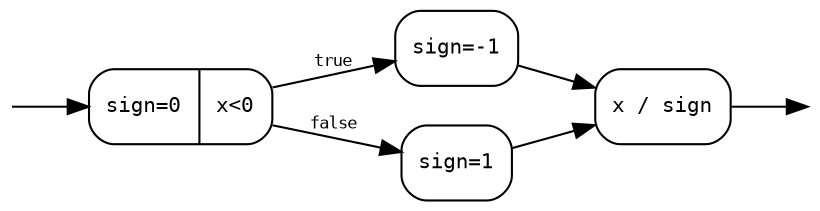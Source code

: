 digraph PositiveCFG {
	rankdir=LR;
	margin=0.01;

	node [shape=plaintext, label="", height=0.01, width=0.01]; s t;
	node [fontsize=10.0, shape=record, style=rounded, height=0.5, width=0.5, fontname="Monospace"];
	edge [fontsize=8.0, fontname="Monospace"];

	s -> n0;
	n0 -> n1 [label="true"];
	n0 -> n2 [label="false"];
	n1 -> n3;
	n2 -> n3;
	n3 -> t;

	n0 [label="{sign=0 | x\<0}"];
	n1 [label="sign=-1"];
	n2 [label="sign=1"];
	n3 [label="x / sign"];
}

